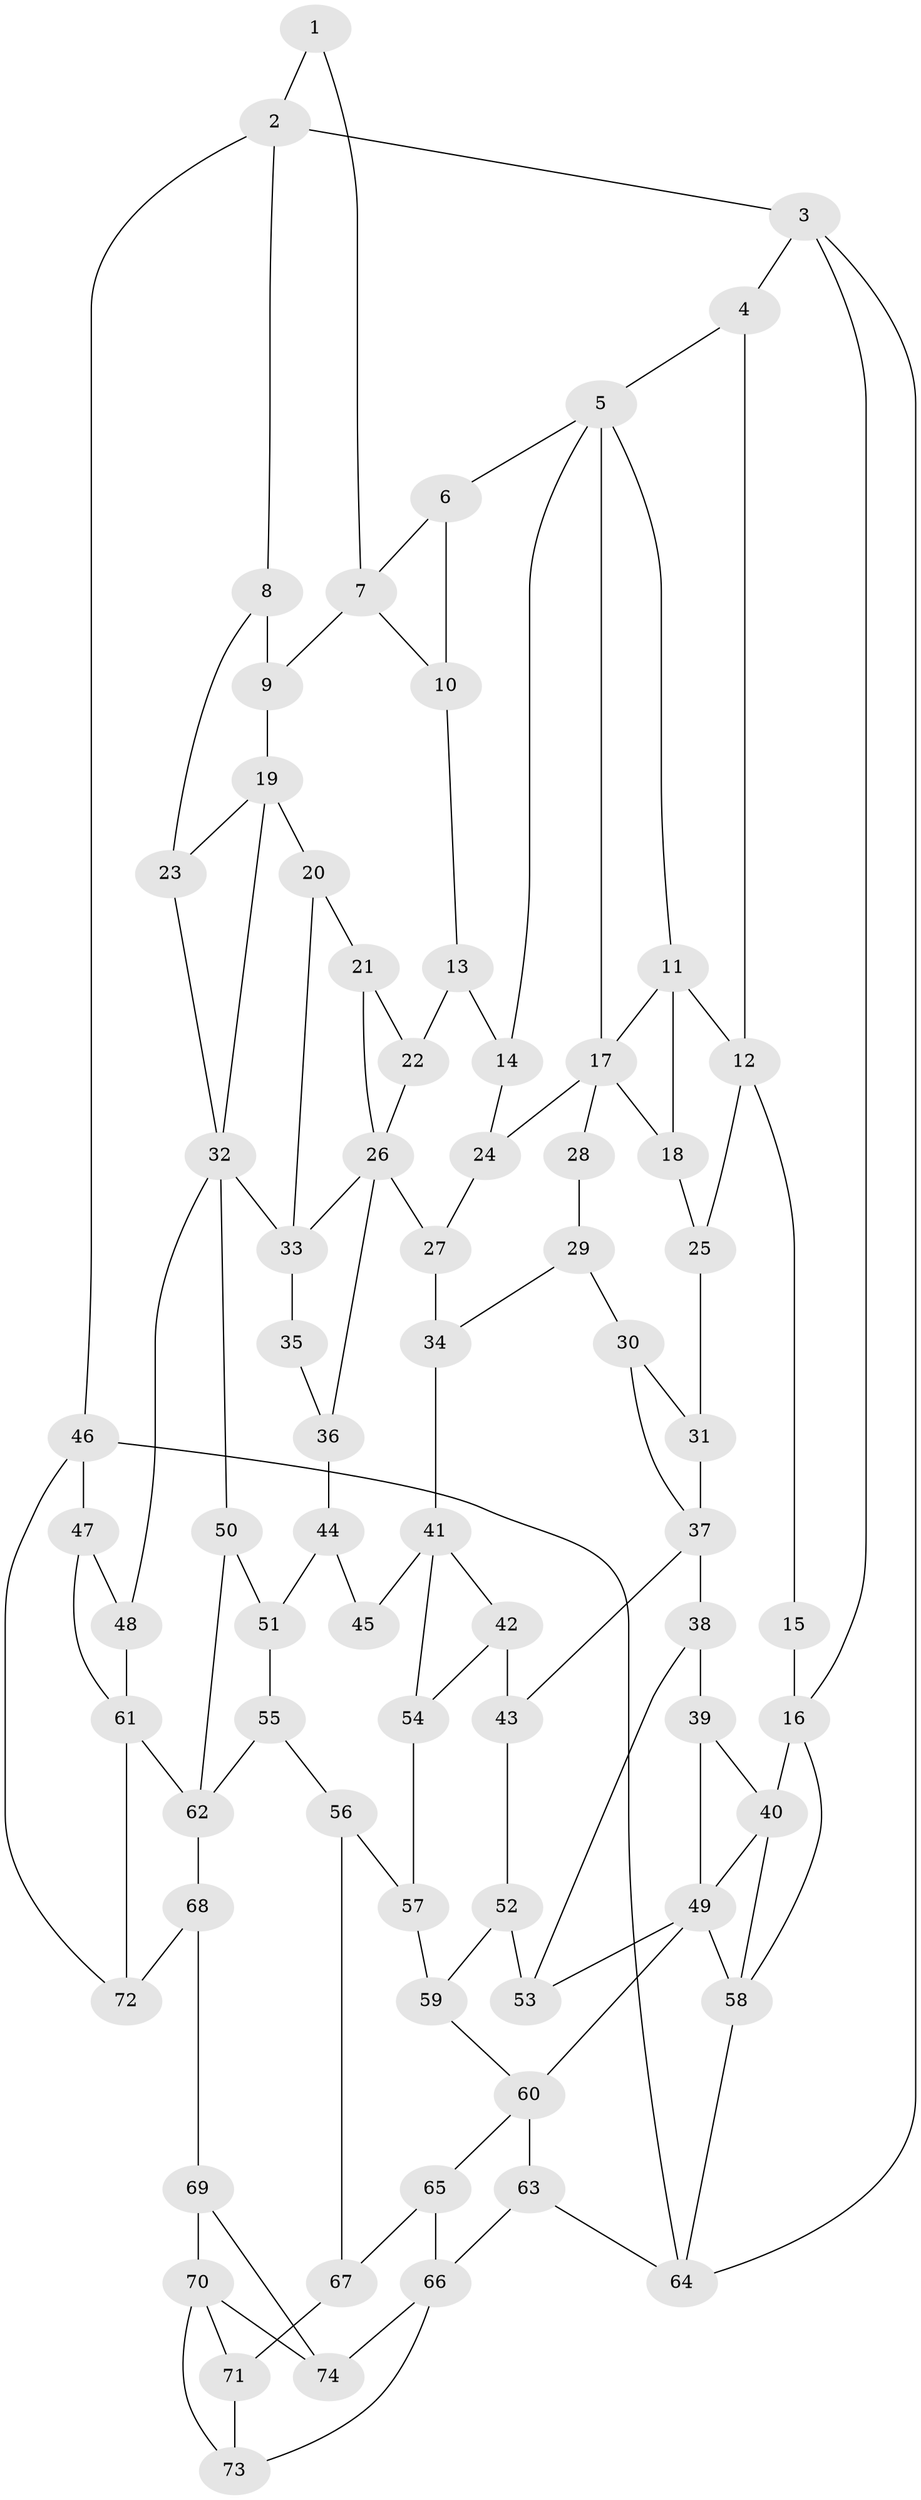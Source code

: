 // original degree distribution, {3: 0.013513513513513514, 6: 0.23648648648648649, 4: 0.25, 5: 0.5}
// Generated by graph-tools (version 1.1) at 2025/38/03/09/25 02:38:47]
// undirected, 74 vertices, 123 edges
graph export_dot {
graph [start="1"]
  node [color=gray90,style=filled];
  1;
  2;
  3;
  4;
  5;
  6;
  7;
  8;
  9;
  10;
  11;
  12;
  13;
  14;
  15;
  16;
  17;
  18;
  19;
  20;
  21;
  22;
  23;
  24;
  25;
  26;
  27;
  28;
  29;
  30;
  31;
  32;
  33;
  34;
  35;
  36;
  37;
  38;
  39;
  40;
  41;
  42;
  43;
  44;
  45;
  46;
  47;
  48;
  49;
  50;
  51;
  52;
  53;
  54;
  55;
  56;
  57;
  58;
  59;
  60;
  61;
  62;
  63;
  64;
  65;
  66;
  67;
  68;
  69;
  70;
  71;
  72;
  73;
  74;
  1 -- 2 [weight=1.0];
  1 -- 7 [weight=1.0];
  2 -- 3 [weight=1.0];
  2 -- 8 [weight=1.0];
  2 -- 46 [weight=1.0];
  3 -- 4 [weight=1.0];
  3 -- 16 [weight=1.0];
  3 -- 64 [weight=1.0];
  4 -- 5 [weight=1.0];
  4 -- 12 [weight=1.0];
  5 -- 6 [weight=1.0];
  5 -- 11 [weight=1.0];
  5 -- 14 [weight=1.0];
  5 -- 17 [weight=1.0];
  6 -- 7 [weight=1.0];
  6 -- 10 [weight=1.0];
  7 -- 9 [weight=2.0];
  7 -- 10 [weight=1.0];
  8 -- 9 [weight=2.0];
  8 -- 23 [weight=1.0];
  9 -- 19 [weight=2.0];
  10 -- 13 [weight=1.0];
  11 -- 12 [weight=2.0];
  11 -- 17 [weight=1.0];
  11 -- 18 [weight=2.0];
  12 -- 15 [weight=1.0];
  12 -- 25 [weight=1.0];
  13 -- 14 [weight=1.0];
  13 -- 22 [weight=1.0];
  14 -- 24 [weight=1.0];
  15 -- 16 [weight=2.0];
  16 -- 40 [weight=2.0];
  16 -- 58 [weight=1.0];
  17 -- 18 [weight=1.0];
  17 -- 24 [weight=1.0];
  17 -- 28 [weight=2.0];
  18 -- 25 [weight=1.0];
  19 -- 20 [weight=1.0];
  19 -- 23 [weight=1.0];
  19 -- 32 [weight=1.0];
  20 -- 21 [weight=1.0];
  20 -- 33 [weight=1.0];
  21 -- 22 [weight=1.0];
  21 -- 26 [weight=1.0];
  22 -- 26 [weight=1.0];
  23 -- 32 [weight=1.0];
  24 -- 27 [weight=1.0];
  25 -- 31 [weight=1.0];
  26 -- 27 [weight=2.0];
  26 -- 33 [weight=1.0];
  26 -- 36 [weight=1.0];
  27 -- 34 [weight=2.0];
  28 -- 29 [weight=1.0];
  29 -- 30 [weight=1.0];
  29 -- 34 [weight=1.0];
  30 -- 31 [weight=1.0];
  30 -- 37 [weight=1.0];
  31 -- 37 [weight=1.0];
  32 -- 33 [weight=2.0];
  32 -- 48 [weight=1.0];
  32 -- 50 [weight=1.0];
  33 -- 35 [weight=2.0];
  34 -- 41 [weight=2.0];
  35 -- 36 [weight=1.0];
  36 -- 44 [weight=1.0];
  37 -- 38 [weight=2.0];
  37 -- 43 [weight=1.0];
  38 -- 39 [weight=2.0];
  38 -- 53 [weight=2.0];
  39 -- 40 [weight=1.0];
  39 -- 49 [weight=1.0];
  40 -- 49 [weight=1.0];
  40 -- 58 [weight=1.0];
  41 -- 42 [weight=1.0];
  41 -- 45 [weight=2.0];
  41 -- 54 [weight=1.0];
  42 -- 43 [weight=1.0];
  42 -- 54 [weight=1.0];
  43 -- 52 [weight=1.0];
  44 -- 45 [weight=1.0];
  44 -- 51 [weight=1.0];
  46 -- 47 [weight=1.0];
  46 -- 64 [weight=1.0];
  46 -- 72 [weight=1.0];
  47 -- 48 [weight=1.0];
  47 -- 61 [weight=1.0];
  48 -- 61 [weight=1.0];
  49 -- 53 [weight=1.0];
  49 -- 58 [weight=1.0];
  49 -- 60 [weight=2.0];
  50 -- 51 [weight=1.0];
  50 -- 62 [weight=1.0];
  51 -- 55 [weight=1.0];
  52 -- 53 [weight=1.0];
  52 -- 59 [weight=1.0];
  54 -- 57 [weight=1.0];
  55 -- 56 [weight=1.0];
  55 -- 62 [weight=1.0];
  56 -- 57 [weight=1.0];
  56 -- 67 [weight=1.0];
  57 -- 59 [weight=1.0];
  58 -- 64 [weight=1.0];
  59 -- 60 [weight=1.0];
  60 -- 63 [weight=1.0];
  60 -- 65 [weight=1.0];
  61 -- 62 [weight=2.0];
  61 -- 72 [weight=2.0];
  62 -- 68 [weight=1.0];
  63 -- 64 [weight=1.0];
  63 -- 66 [weight=2.0];
  65 -- 66 [weight=2.0];
  65 -- 67 [weight=1.0];
  66 -- 73 [weight=1.0];
  66 -- 74 [weight=1.0];
  67 -- 71 [weight=1.0];
  68 -- 69 [weight=2.0];
  68 -- 72 [weight=2.0];
  69 -- 70 [weight=2.0];
  69 -- 74 [weight=1.0];
  70 -- 71 [weight=1.0];
  70 -- 73 [weight=1.0];
  70 -- 74 [weight=2.0];
  71 -- 73 [weight=1.0];
}
